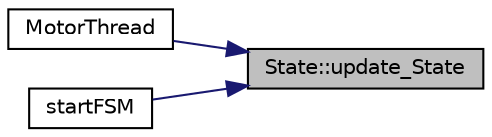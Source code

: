 digraph "State::update_State"
{
 // INTERACTIVE_SVG=YES
 // LATEX_PDF_SIZE
  edge [fontname="Helvetica",fontsize="10",labelfontname="Helvetica",labelfontsize="10"];
  node [fontname="Helvetica",fontsize="10",shape=record];
  rankdir="RL";
  Node26 [label="State::update_State",height=0.2,width=0.4,color="black", fillcolor="grey75", style="filled", fontcolor="black",tooltip=" "];
  Node26 -> Node27 [dir="back",color="midnightblue",fontsize="10",style="solid",fontname="Helvetica"];
  Node27 [label="MotorThread",height=0.2,width=0.4,color="black", fillcolor="white", style="filled",URL="$robo__tasks_8cpp.html#a002008655210c48a6b7414c925b5f4ac",tooltip="Function implementing the Motor thread."];
  Node26 -> Node28 [dir="back",color="midnightblue",fontsize="10",style="solid",fontname="Helvetica"];
  Node28 [label="startFSM",height=0.2,width=0.4,color="black", fillcolor="white", style="filled",URL="$fsm_8cpp.html#a7843b65776b6083feed0603eabeadcd1",tooltip=" "];
}
